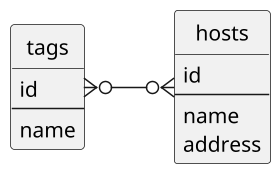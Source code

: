 @startuml
hide circle
scale 1.5
skinparam linetype ortho
skinparam monochrome true
left to right direction

entity "tags" as tag {
  id
  --
  name
}

entity "hosts" as host {
  id
  --
  name
  address
}

tag }o--o{ host
@enduml
